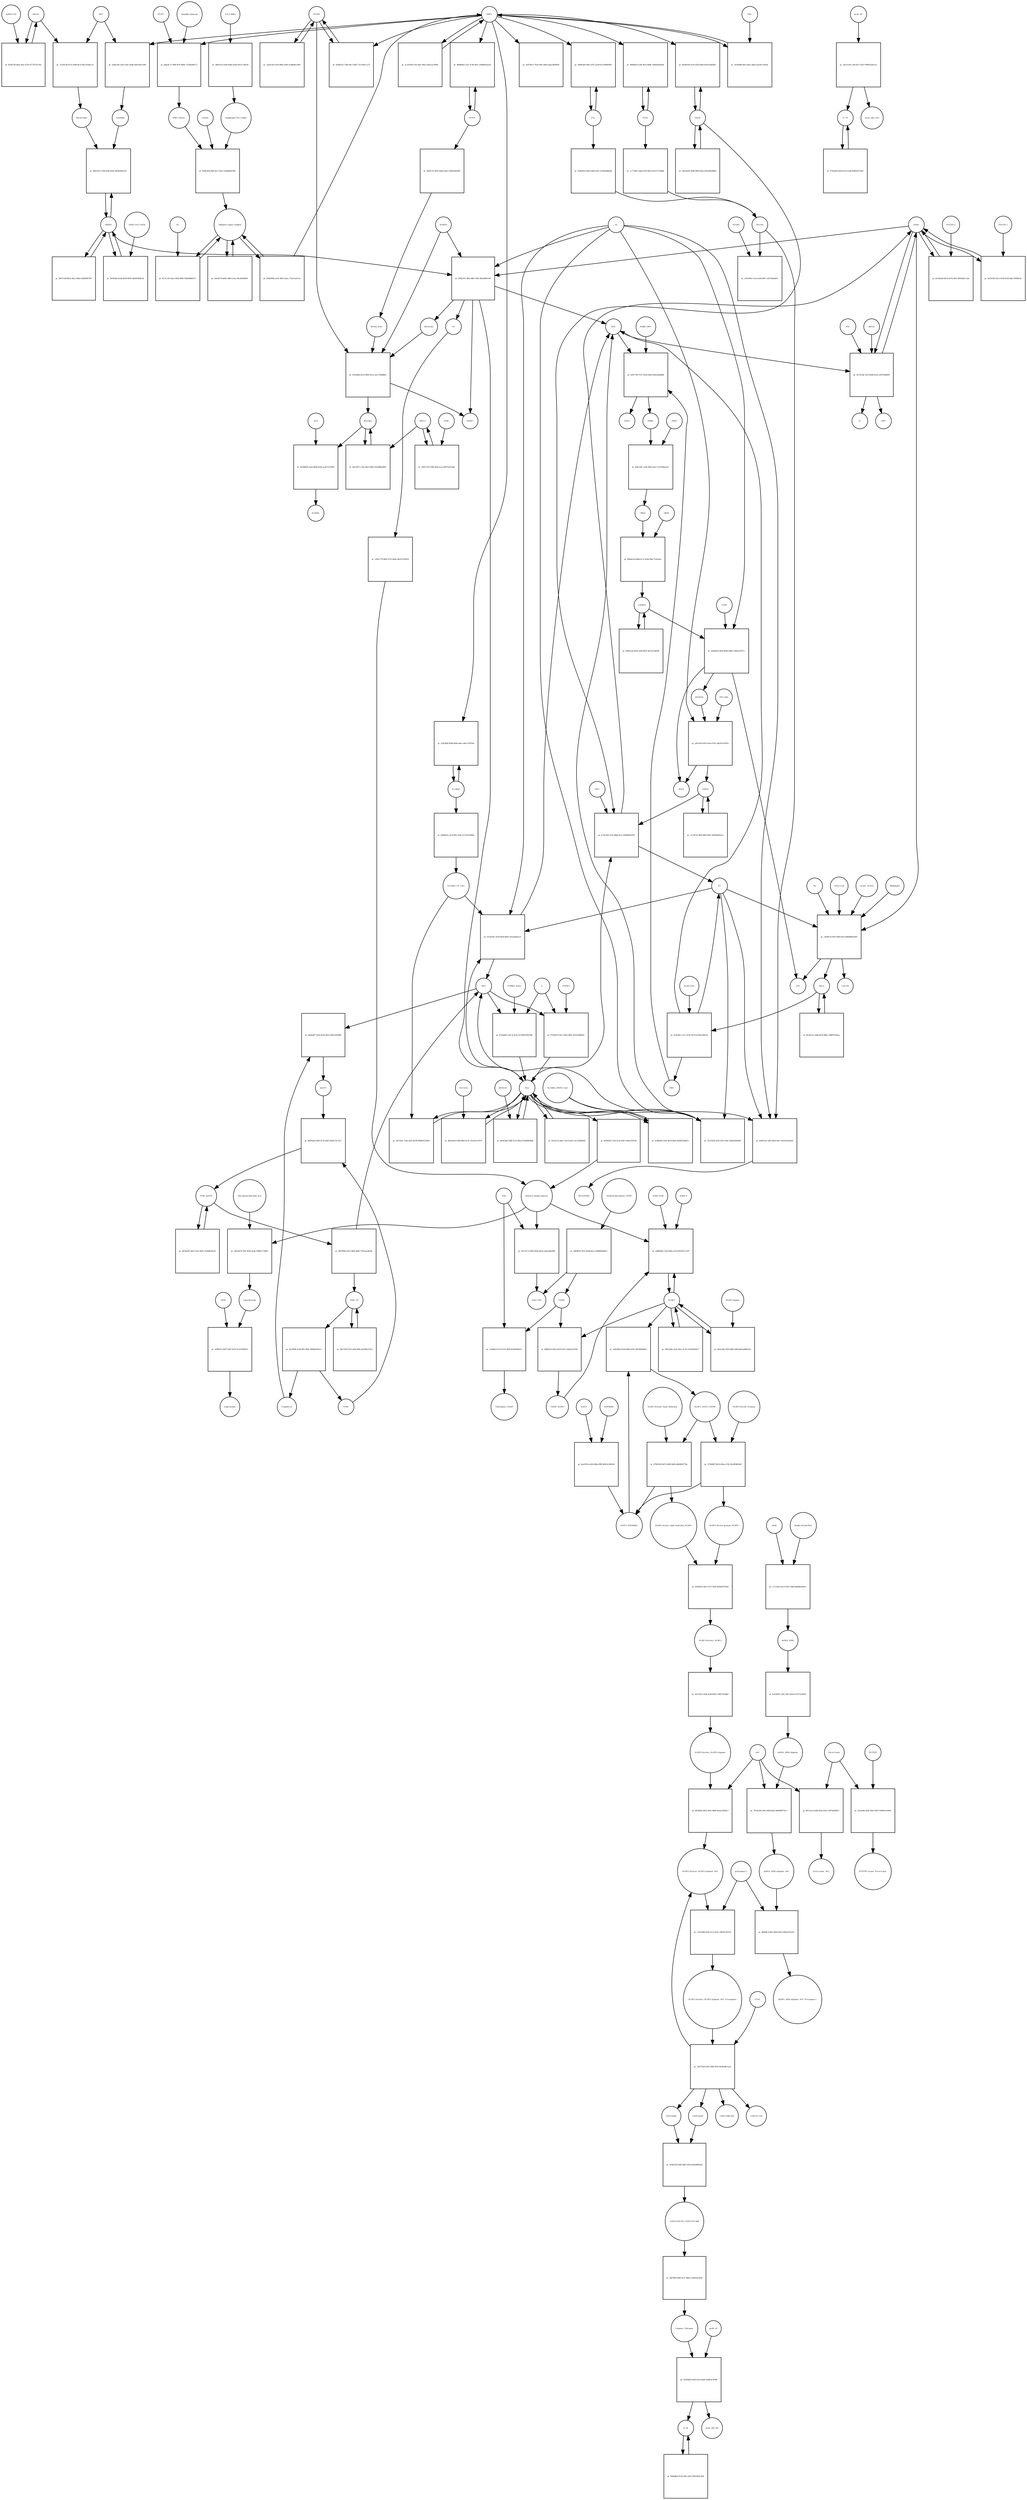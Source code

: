 strict digraph  {
Heme [annotation="urn_miriam_obo.chebi_CHEBI%3A30413", bipartite=0, cls="simple chemical", fontsize=4, label=Heme, shape=circle];
"pr_3f0d1037-4fba-4db1-99f3-98cbb98515ff" [annotation="", bipartite=1, cls=process, fontsize=4, label="pr_3f0d1037-4fba-4db1-99f3-98cbb98515ff", shape=square];
Biliverdin [annotation="urn_miriam_obo.chebi_CHEBI%3A17033", bipartite=0, cls="simple chemical", fontsize=4, label=Biliverdin, shape=circle];
HMOX1 [annotation=urn_miriam_uniprot_P09601, bipartite=0, cls=macromolecule, fontsize=4, label=HMOX1, shape=circle];
O2 [annotation="urn_miriam_obo.chebi_CHEBI%3A15379", bipartite=0, cls="simple chemical", fontsize=4, label=O2, shape=circle];
NADPH [annotation="urn_miriam_obo.chebi_CHEBI%3A16474", bipartite=0, cls="simple chemical", fontsize=4, label=NADPH, shape=circle];
H2O [annotation="urn_miriam_obo.chebi_CHEBI%3A15377", bipartite=0, cls="simple chemical", fontsize=4, label=H2O, shape=circle];
"Fe2+" [annotation="urn_miriam_obo.chebi_CHEBI%3A29033", bipartite=0, cls="simple chemical", fontsize=4, label="Fe2+", shape=circle];
"NADP+" [annotation="urn_miriam_obo.chebi_CHEBI%3A18009", bipartite=0, cls="simple chemical", fontsize=4, label="NADP+", shape=circle];
CO [annotation="urn_miriam_obo.chebi_CHEBI%3A17245", bipartite=0, cls="simple chemical", fontsize=4, label=CO, shape=circle];
"pr_4e10ab54-6d7d-4a79-a801-8f550ab7ccde" [annotation="", bipartite=1, cls=process, fontsize=4, label="pr_4e10ab54-6d7d-4a79-a801-8f550ab7ccde", shape=square];
"FLVCR1-2" [annotation=urn_miriam_uniprot_Q9Y5Y0, bipartite=0, cls=macromolecule, fontsize=4, label="FLVCR1-2", shape=circle];
"pr_45164fa6-e014-48b9-9e14-ea5c7948d86a" [annotation="", bipartite=1, cls=process, fontsize=4, label="pr_45164fa6-e014-48b9-9e14-ea5c7948d86a", shape=square];
Bilirubin [annotation="urn_miriam_obo.chebi_CHEBI%3A16990", bipartite=0, cls="simple chemical", fontsize=4, label=Bilirubin, shape=circle];
BLVRB [annotation=urn_miriam_uniprot_P30043, bipartite=0, cls=macromolecule, fontsize=4, label=BLVRB, shape=circle];
"BLVRA_Zn2+" [annotation="urn_miriam_obo.chebi_CHEBI%3A29805|urn_miriam_uniprot_P53004", bipartite=0, cls=complex, fontsize=4, label="BLVRA_Zn2+", shape=circle];
"pr_46a7df71-c59e-4de3-9d65-63ad99bed895" [annotation="", bipartite=1, cls=process, fontsize=4, label="pr_46a7df71-c59e-4de3-9d65-63ad99bed895", shape=square];
ABCC1 [annotation=urn_miriam_uniprot_P02768, bipartite=0, cls=macromolecule, fontsize=4, label=ABCC1, shape=circle];
"pr_0e94d095-2ead-4b86-b245-acde72210983" [annotation="", bipartite=1, cls=process, fontsize=4, label="pr_0e94d095-2ead-4b86-b245-acde72210983", shape=square];
ALB [annotation=urn_miriam_uniprot_P02768, bipartite=0, cls=macromolecule, fontsize=4, label=ALB, shape=circle];
"ALB/BIL" [annotation="urn_miriam_uniprot_P02768|urn_miriam_obo.chebi_CHEBI%3A16990", bipartite=0, cls=complex, fontsize=4, label="ALB/BIL", shape=circle];
NRF2 [annotation="", bipartite=0, cls=macromolecule, fontsize=4, label=NRF2, shape=circle];
"pr_aadb136e-a5b1-41bc-9adb-3e65c8e51369" [annotation="", bipartite=1, cls=process, fontsize=4, label="pr_aadb136e-a5b1-41bc-9adb-3e65c8e51369", shape=square];
MAF [annotation=urn_miriam_uniprot_O75444, bipartite=0, cls=macromolecule, fontsize=4, label=MAF, shape=circle];
"Nrf2/Maf" [annotation="", bipartite=0, cls=complex, fontsize=4, label="Nrf2/Maf", shape=circle];
"pr_1212012b-b176-4288-bec4-0bc525d3a151" [annotation="", bipartite=1, cls=process, fontsize=4, label="pr_1212012b-b176-4288-bec4-0bc525d3a151", shape=square];
BACH1 [annotation=urn_miriam_uniprot_O14867, bipartite=0, cls=macromolecule, fontsize=4, label=BACH1, shape=circle];
"BACH1/Maf" [annotation="", bipartite=0, cls=complex, fontsize=4, label="BACH1/Maf", shape=circle];
"pr_ff5d2758-40ea-4afc-b793-6777075e734c" [annotation="", bipartite=1, cls=process, fontsize=4, label="pr_ff5d2758-40ea-4afc-b793-6777075e734c", shape=square];
"miRNA-155" [annotation=urn_miriam_ncbigene_406947, bipartite=0, cls="nucleic acid feature", fontsize=4, label="miRNA-155", shape=circle];
"pr_b6019227-c09f-443b-85dc-845b6268c567" [annotation="", bipartite=1, cls=process, fontsize=4, label="pr_b6019227-c09f-443b-85dc-845b6268c567", shape=square];
PRIN9 [annotation="urn_miriam_obo.chebi_CHEBI%3A15430", bipartite=0, cls="simple chemical", fontsize=4, label=PRIN9, shape=circle];
"pr_fc7453a6-3c45-48b8-afce-556d68425d18" [annotation="", bipartite=1, cls=process, fontsize=4, label="pr_fc7453a6-3c45-48b8-afce-556d68425d18", shape=square];
FECH [annotation=urn_miriam_uniprot_P22830, bipartite=0, cls=macromolecule, fontsize=4, label=FECH, shape=circle];
"Pb2+" [annotation="urn_miriam_obo.chebi_CHEBI%3A27889", bipartite=0, cls="simple chemical", fontsize=4, label="Pb2+", shape=circle];
"H+" [annotation="urn_miriam_obo.chebi_CHEBI%3A15378", bipartite=0, cls="simple chemical", fontsize=4, label="H+", shape=circle];
"SUCC-CoA" [annotation="urn_miriam_obo.chebi_CHEBI%3A57292", bipartite=0, cls="simple chemical", fontsize=4, label="SUCC-CoA", shape=circle];
"pr_1af98e78-563f-4856-b6c6-68bb889ed293" [annotation="", bipartite=1, cls=process, fontsize=4, label="pr_1af98e78-563f-4856-b6c6-68bb889ed293", shape=square];
dALA [annotation="urn_miriam_obo.chebi_CHEBI%3A356416", bipartite=0, cls="simple chemical", fontsize=4, label=dALA, shape=circle];
ALAS1_ALAS2 [annotation="urn_miriam_uniprot_P13196|urn_miriam_uniprot_P22557", bipartite=0, cls=complex, fontsize=4, label=ALAS1_ALAS2, shape=circle];
Panhematin [annotation="urn_miriam_obo.chebi_CHEBI%3A50385", bipartite=0, cls="simple chemical", fontsize=4, label=Panhematin, shape=circle];
Gly [annotation="urn_miriam_obo.chebi_CHEBI%3A57305", bipartite=0, cls="simple chemical", fontsize=4, label=Gly, shape=circle];
"CoA-SH" [annotation="urn_miriam_obo.chebi_CHEBI%3A15346", bipartite=0, cls="simple chemical", fontsize=4, label="CoA-SH", shape=circle];
CO2 [annotation="urn_miriam_obo.chebi_CHEBI%3A16526", bipartite=0, cls="simple chemical", fontsize=4, label=CO2, shape=circle];
"pr_4baa4c7c-5f96-4f7b-bb0b-737d9ad4fa73" [annotation="", bipartite=1, cls=process, fontsize=4, label="pr_4baa4c7c-5f96-4f7b-bb0b-737d9ad4fa73", shape=square];
KEAP1 [annotation=urn_miriam_uniprot_Q14145, bipartite=0, cls=macromolecule, fontsize=4, label=KEAP1, shape=circle];
NRF2_KEAP1 [annotation="urn_miriam_uniprot_Q14145|urn_miriam_uniprot_Q16236", bipartite=0, cls=complex, fontsize=4, label=NRF2_KEAP1, shape=circle];
"Dimethly fumarate" [annotation="urn_miriam_obo.chebi_CHEBI%3A76004", bipartite=0, cls="simple chemical", fontsize=4, label="Dimethly fumarate", shape=circle];
"Ubiquitin Ligase Complex" [annotation="urn_miriam_uniprot_Q14145|urn_miriam_uniprot_Q15843|urn_miriam_uniprot_Q13618|urn_miriam_uniprot_P62877|urn_miriam_uniprot_Q16236|urn_miriam_uniprot_P0CG48|urn_miriam_pubmed_19940261|urn_miriam_interpro_IPR000608", bipartite=0, cls=complex, fontsize=4, label="Ubiquitin Ligase Complex", shape=circle];
"pr_42eb0770-b69e-4864-aeea-59ca683dfb01" [annotation="", bipartite=1, cls=process, fontsize=4, label="pr_42eb0770-b69e-4864-aeea-59ca683dfb01", shape=square];
"pr_0c4a38c1-5ca7-47d1-9e7d-6c04a2a90c9a" [annotation="", bipartite=1, cls=process, fontsize=4, label="pr_0c4a38c1-5ca7-47d1-9e7d-6c04a2a90c9a", shape=square];
PBG [annotation="urn_miriam_obo.chebi_CHEBI%3A58126", bipartite=0, cls="simple chemical", fontsize=4, label=PBG, shape=circle];
"ALAD_Zn2+" [annotation="urn_miriam_uniprot_P13716|urn_miriam_obo.chebi_CHEBI%3A29105", bipartite=0, cls=complex, fontsize=4, label="ALAD_Zn2+", shape=circle];
"pr_e05f7769-7e37-401b-b3b9-30d1efdedb68" [annotation="", bipartite=1, cls=process, fontsize=4, label="pr_e05f7769-7e37-401b-b3b9-30d1efdedb68", shape=square];
HMBL [annotation="urn_miriam_obo.chebi_CHEBI%3A57845", bipartite=0, cls="simple chemical", fontsize=4, label=HMBL, shape=circle];
HMBS_DIPY [annotation="urn_miriam_obo.chebi_CHEBI%3A36319|urn_miriam_uniprot_P08397", bipartite=0, cls=complex, fontsize=4, label=HMBS_DIPY, shape=circle];
"NH4+" [annotation="urn_miriam_obo.chebi_CHEBI%3A28938", bipartite=0, cls="simple chemical", fontsize=4, label="NH4+", shape=circle];
"pr_46fa126c-7a5b-4026-a4a7-c3c639dea2e1" [annotation="", bipartite=1, cls=process, fontsize=4, label="pr_46fa126c-7a5b-4026-a4a7-c3c639dea2e1", shape=square];
URO3 [annotation="urn_miriam_obo.chebi_CHEBI%3A15437", bipartite=0, cls="simple chemical", fontsize=4, label=URO3, shape=circle];
UROS [annotation=urn_miriam_uniprot_P10746, bipartite=0, cls=macromolecule, fontsize=4, label=UROS, shape=circle];
"pr_b0bdacd2-bb8d-4c7e-a920-9bec7142a5ee" [annotation="", bipartite=1, cls=process, fontsize=4, label="pr_b0bdacd2-bb8d-4c7e-a920-9bec7142a5ee", shape=square];
COPRO3 [annotation="urn_miriam_obo.chebi_CHEBI%3A15439", bipartite=0, cls="simple chemical", fontsize=4, label=COPRO3, shape=circle];
UROD [annotation=urn_miriam_uniprot_P06132, bipartite=0, cls=macromolecule, fontsize=4, label=UROD, shape=circle];
"pr_626a8a03-bf0d-4b48-a998-c50e8225971c" [annotation="", bipartite=1, cls=process, fontsize=4, label="pr_626a8a03-bf0d-4b48-a998-c50e8225971c", shape=square];
PPGEN9 [annotation="urn_miriam_obo.chebi_CHEBI%3A15435", bipartite=0, cls="simple chemical", fontsize=4, label=PPGEN9, shape=circle];
CPOX [annotation=urn_miriam_uniprot_P36551, bipartite=0, cls=macromolecule, fontsize=4, label=CPOX, shape=circle];
H2O2 [annotation="urn_miriam_obo.chebi_CHEBI%3A16240", bipartite=0, cls="simple chemical", fontsize=4, label=H2O2, shape=circle];
"pr_af67e614-607f-43e5-979c-a4b763c93070" [annotation="", bipartite=1, cls=process, fontsize=4, label="pr_af67e614-607f-43e5-979c-a4b763c93070", shape=square];
PPO_FAD [annotation="urn_miriam_obo.chebi_CHEBI%3A16238|urn_miriam_uniprot_P50336", bipartite=0, cls=complex, fontsize=4, label=PPO_FAD, shape=circle];
"pr_ac192594-f1d3-4da1-96a5-2f42caa78845" [annotation="", bipartite=1, cls=process, fontsize=4, label="pr_ac192594-f1d3-4da1-96a5-2f42caa78845", shape=square];
"pr_f67de1a2-1b8d-4478-9bde-149897af0aee" [annotation="", bipartite=1, cls="uncertain process", fontsize=4, label="pr_f67de1a2-1b8d-4478-9bde-149897af0aee", shape=square];
"pr_b0492cbe-b43a-4af6-86d1-daf7a3cdd038" [annotation="", bipartite=1, cls="uncertain process", fontsize=4, label="pr_b0492cbe-b43a-4af6-86d1-daf7a3cdd038", shape=square];
"pr_11c5672e-8f0f-4800-b94c-6d293bb43ec3" [annotation="", bipartite=1, cls="uncertain process", fontsize=4, label="pr_11c5672e-8f0f-4800-b94c-6d293bb43ec3", shape=square];
"Poly-unsaturated fatty acid" [annotation="urn_miriam_obo.chebi_CHEBI%3A26208", bipartite=0, cls="simple chemical", fontsize=4, label="Poly-unsaturated fatty acid", shape=circle];
"pr_e85e467d-7f6e-4020-9a3b-70dd47c7b894" [annotation="", bipartite=1, cls=process, fontsize=4, label="pr_e85e467d-7f6e-4020-9a3b-70dd47c7b894", shape=square];
"Lipid Peroxide" [annotation="urn_miriam_obo.chebi_CHEBI%3A61051", bipartite=0, cls="simple chemical", fontsize=4, label="Lipid Peroxide", shape=circle];
"Reactive Oxygen Species" [annotation="urn_miriam_obo.chebi_CHEBI%3A26523", bipartite=0, cls="simple chemical", fontsize=4, label="Reactive Oxygen Species", shape=circle];
"pr_fa8875c8-1d63-4b3d-96a7-963105cdeb2d" [annotation="", bipartite=1, cls=process, fontsize=4, label="pr_fa8875c8-1d63-4b3d-96a7-963105cdeb2d", shape=square];
"Fe(3+)O(OH)" [annotation="urn_miriam_obo.chebi_CHEBI%3A78619", bipartite=0, cls="simple chemical", fontsize=4, label="Fe(3+)O(OH)", shape=circle];
Ferritin [annotation=urn_miriam_uniprot_P02794, bipartite=0, cls=complex, fontsize=4, label=Ferritin, shape=circle];
"pr_1fb73ed1-738e-4a02-8528-9084b01250d5" [annotation="", bipartite=1, cls=process, fontsize=4, label="pr_1fb73ed1-738e-4a02-8528-9084b01250d5", shape=square];
"SLC40A1_CP_Cu2+" [annotation="urn_miriam_uniprot_P00450|urn_miriam_uniprot_Q9NP59|urn_miriam_obo.chebi_CHEBI%3A29036", bipartite=0, cls=complex, fontsize=4, label="SLC40A1_CP_Cu2+", shape=circle];
"pr_43cd259c-3d78-4b3b-b829-1faaaadb2ac9" [annotation="", bipartite=1, cls=process, fontsize=4, label="pr_43cd259c-3d78-4b3b-b829-1faaaadb2ac9", shape=square];
"Fe3+" [annotation="urn_miriam_obo.chebi_CHEBI%3A29034", bipartite=0, cls="simple chemical", fontsize=4, label="Fe3+", shape=circle];
SLC40A1 [annotation=urn_miriam_ncbigene_30061, bipartite=0, cls="nucleic acid feature", fontsize=4, label=SLC40A1, shape=circle];
"pr_318e280f-0998-4d5b-ad8c-ad6113397feb" [annotation="", bipartite=1, cls=process, fontsize=4, label="pr_318e280f-0998-4d5b-ad8c-ad6113397feb", shape=square];
FTH1 [annotation=urn_miriam_ncbigene_2495, bipartite=0, cls="nucleic acid feature", fontsize=4, label=FTH1, shape=circle];
"pr_9608fa93-e1b6-4815-8ddb-7a882d20ae8d" [annotation="", bipartite=1, cls=process, fontsize=4, label="pr_9608fa93-e1b6-4815-8ddb-7a882d20ae8d", shape=square];
FTL [annotation=urn_miriam_ncbigene_2512, bipartite=0, cls="nucleic acid feature", fontsize=4, label=FTL, shape=circle];
"pr_38b4e4d5-99a2-47b7-aa59-6c53380d5981" [annotation="", bipartite=1, cls=process, fontsize=4, label="pr_38b4e4d5-99a2-47b7-aa59-6c53380d5981", shape=square];
"pr_cc773b87-a4ba-4538-9d35-8ca317750d6d" [annotation="", bipartite=1, cls=process, fontsize=4, label="pr_cc773b87-a4ba-4538-9d35-8ca317750d6d", shape=square];
"pr_034a9614-e683-4db4-ad51-5e285eb6ba66" [annotation="", bipartite=1, cls=process, fontsize=4, label="pr_034a9614-e683-4db4-ad51-5e285eb6ba66", shape=square];
"pr_bb3d4104-a5c6-4f20-bab6-d29cea0d58b3" [annotation="", bipartite=1, cls=process, fontsize=4, label="pr_bb3d4104-a5c6-4f20-bab6-d29cea0d58b3", shape=square];
"pr_26bceb28-308d-4985-bae6-a054500d4b6b" [annotation="", bipartite=1, cls=process, fontsize=4, label="pr_26bceb28-308d-4985-bae6-a054500d4b6b", shape=square];
"pr_5bf271d4-983a-46a1-b6bd-ed3d0fdf79b7" [annotation="", bipartite=1, cls=process, fontsize=4, label="pr_5bf271d4-983a-46a1-b6bd-ed3d0fdf79b7", shape=square];
BLVRA [annotation=urn_miriam_ncbigene_644, bipartite=0, cls="nucleic acid feature", fontsize=4, label=BLVRA, shape=circle];
"pr_9b68b062-2141-474b-9651-25b4b492a545" [annotation="", bipartite=1, cls=process, fontsize=4, label="pr_9b68b062-2141-474b-9651-25b4b492a545", shape=square];
"pr_d24b6323-75b9-48c7-bb07-73c19d5cce75" [annotation="", bipartite=1, cls=process, fontsize=4, label="pr_d24b6323-75b9-48c7-bb07-73c19d5cce75", shape=square];
"pr_32e4c5d2-3f1b-48ba-9209-3cdddd4c5498" [annotation="", bipartite=1, cls=process, fontsize=4, label="pr_32e4c5d2-3f1b-48ba-9209-3cdddd4c5498", shape=square];
"pr_dfbd7c45-4f50-4e66-a4e0-c398a30d5095" [annotation="", bipartite=1, cls=process, fontsize=4, label="pr_dfbd7c45-4f50-4e66-a4e0-c398a30d5095", shape=square];
"pr_64d9de2a-c9c9-4ff1-9cba-e21c95339dde" [annotation="", bipartite=1, cls=process, fontsize=4, label="pr_64d9de2a-c9c9-4ff1-9cba-e21c95339dde", shape=square];
"pr_a7823065-57aa-4cbd-90f7-ca6570beb601" [annotation="", bipartite=1, cls=process, fontsize=4, label="pr_a7823065-57aa-4cbd-90f7-ca6570beb601", shape=square];
NCOA4 [annotation=urn_miriam_uniprot_Q13772, bipartite=0, cls=macromolecule, fontsize=4, label=NCOA4, shape=circle];
"pr_8725d281-f3ef-4c3f-bc19-595607b4158d" [annotation="", bipartite=1, cls=process, fontsize=4, label="pr_8725d281-f3ef-4c3f-bc19-595607b4158d", shape=square];
CYBRD1_Heme [annotation="urn_miriam_uniprot_Q53TN4|urn_miriam_obo.chebi_CHEBI%3A30413", bipartite=0, cls=complex, fontsize=4, label=CYBRD1_Heme, shape=circle];
"e-" [annotation="urn_miriam_obo.chebi_CHEBI%3A10545", bipartite=0, cls="simple chemical", fontsize=4, label="e-", shape=circle];
"pr_db261de9-6389-4863-bc91-5523e3c347c6" [annotation="", bipartite=1, cls=process, fontsize=4, label="pr_db261de9-6389-4863-bc91-5523e3c347c6", shape=square];
SLC11A2 [annotation=urn_miriam_uniprot_P49281, bipartite=0, cls=macromolecule, fontsize=4, label=SLC11A2, shape=circle];
"pr_2269031c-f697-4387-9e70-9c1b703fb013" [annotation="", bipartite=1, cls=process, fontsize=4, label="pr_2269031c-f697-4387-9e70-9c1b703fb013", shape=square];
"Lipid alcohol" [annotation="urn_miriam_obo.chebi_CHEBI%3A24026", bipartite=0, cls="simple chemical", fontsize=4, label="Lipid alcohol", shape=circle];
GPX4 [annotation=urn_miriam_uniprot_P36969, bipartite=0, cls=macromolecule, fontsize=4, label=GPX4, shape=circle];
"pr_0ef5a0be-8cdd-4830-8929-a8a9d18d4c3b" [annotation="", bipartite=1, cls=process, fontsize=4, label="pr_0ef5a0be-8cdd-4830-8929-a8a9d18d4c3b", shape=square];
"SARS-CoV-2 Orf3a" [annotation="urn_miriam_uniprot_P0DTC3|urn_miriam_taxonomy_2697049", bipartite=0, cls=macromolecule, fontsize=4, label="SARS-CoV-2 Orf3a", shape=circle];
"pr_0f568305-c392-4c2a-bf5f-1b3fec059530" [annotation="", bipartite=1, cls=process, fontsize=4, label="pr_0f568305-c392-4c2a-bf5f-1b3fec059530", shape=square];
"pr_c8921734-2286-4428-aca3-d4f72e47a0af" [annotation="", bipartite=1, cls=process, fontsize=4, label="pr_c8921734-2286-4428-aca3-d4f72e47a0af", shape=square];
Orf9c [annotation=urn_miriam_taxonomy_2697049, bipartite=0, cls=macromolecule, fontsize=4, label=Orf9c, shape=circle];
CUL3_RBX1 [annotation="urn_miriam_uniprot_Q13618|urn_miriam_uniprot_P62877", bipartite=0, cls=complex, fontsize=4, label=CUL3_RBX1, shape=circle];
"pr_34bc9ce3-fa64-4eb8-a03b-e9e1a73bf35f" [annotation="", bipartite=1, cls=process, fontsize=4, label="pr_34bc9ce3-fa64-4eb8-a03b-e9e1a73bf35f", shape=square];
"Neddylated CUL3_RBX1" [annotation="urn_miriam_uniprot_Q15843|urn_miriam_uniprot_Q13618|urn_miriam_uniprot_P62877", bipartite=0, cls=complex, fontsize=4, label="Neddylated CUL3_RBX1", shape=circle];
"pr_d19749c3-7b3a-4491-885a-ebae3df483f6" [annotation="", bipartite=1, cls=process, fontsize=4, label="pr_d19749c3-7b3a-4491-885a-ebae3df483f6", shape=square];
"pr_f899c9e8-f4d9-4a11-89c1-e4a6bb007d6c" [annotation="", bipartite=1, cls=process, fontsize=4, label="pr_f899c9e8-f4d9-4a11-89c1-e4a6bb007d6c", shape=square];
CAND1 [annotation=urn_miriam_uniprot_Q86VP6, bipartite=0, cls=macromolecule, fontsize=4, label=CAND1, shape=circle];
E2 [annotation=urn_miriam_interpro_IPR000608, bipartite=0, cls=macromolecule, fontsize=4, label=E2, shape=circle];
"pr_0c21c191-8aa3-49e9-9f0b-558e486b0317" [annotation="", bipartite=1, cls=process, fontsize=4, label="pr_0c21c191-8aa3-49e9-9f0b-558e486b0317", shape=square];
"pr_3ee0af88-82e5-46a1-abd3-aea50c518e9a" [annotation="", bipartite=1, cls=process, fontsize=4, label="pr_3ee0af88-82e5-46a1-abd3-aea50c518e9a", shape=square];
PKC [annotation="urn_miriam_pubmed_12198130|urn_miriam_interpro_IPR012233", bipartite=0, cls=macromolecule, fontsize=4, label=PKC, shape=circle];
"pr_dc83cf2b-02c3-4356-9416-ddec74906a30" [annotation="", bipartite=1, cls=process, fontsize=4, label="pr_dc83cf2b-02c3-4356-9416-ddec74906a30", shape=square];
"FLVCR1-1" [annotation=urn_miriam_uniprot_Q9Y5Y0, bipartite=0, cls=macromolecule, fontsize=4, label="FLVCR1-1", shape=circle];
"pr_5e7f5cb8-7e63-4d08-b1e6-c8f7f506bb99" [annotation="", bipartite=1, cls=process, fontsize=4, label="pr_5e7f5cb8-7e63-4d08-b1e6-c8f7f506bb99", shape=square];
ABCG2 [annotation=urn_miriam_uniprot_Q9UNQ0, bipartite=0, cls="macromolecule multimer", fontsize=4, label=ABCG2, shape=circle];
ATP [annotation="urn_miriam_obo.chebi_CHEBI%3A30616", bipartite=0, cls="simple chemical", fontsize=4, label=ATP, shape=circle];
Pi [annotation="urn_miriam_obo.chebi_CHEBI%3A18367", bipartite=0, cls="simple chemical", fontsize=4, label=Pi, shape=circle];
ADP [annotation="urn_miriam_obo.chebi_CHEBI%3A456216", bipartite=0, cls="simple chemical", fontsize=4, label=ADP, shape=circle];
"pr_5cd893f9-2ed5-4874-98e4-b18897ebbd7e" [annotation="", bipartite=1, cls=process, fontsize=4, label="pr_5cd893f9-2ed5-4874-98e4-b18897ebbd7e", shape=square];
"SLC40A1_HEPH_Cu2+" [annotation="urn_miriam_uniprot_Q9BQS7|urn_miriam_uniprot_Q9NP59|urn_miriam_obo.chebi_CHEBI%3A28694", bipartite=0, cls=complex, fontsize=4, label="SLC40A1_HEPH_Cu2+", shape=circle];
"pr_72e15629-d10f-4761-924c-058ba39b949f" [annotation="", bipartite=1, cls=process, fontsize=4, label="pr_72e15629-d10f-4761-924c-058ba39b949f", shape=square];
"pr_96dea9f7-03cb-4cb3-9652-e4fecefe9680" [annotation="", bipartite=1, cls=process, fontsize=4, label="pr_96dea9f7-03cb-4cb3-9652-e4fecefe9680", shape=square];
Transferrin [annotation=urn_miriam_uniprot_P02787, bipartite=0, cls=macromolecule, fontsize=4, label=Transferrin, shape=circle];
holoTF [annotation="urn_miriam_uniprot_P02787|urn_miriam_obo.chebi_CHEBI%3A29034", bipartite=0, cls=complex, fontsize=4, label=holoTF, shape=circle];
TFRC [annotation=urn_miriam_uniprot_P02786, bipartite=0, cls="macromolecule multimer", fontsize=4, label=TFRC, shape=circle];
"pr_b4d5fab9-b385-4c32-b065-5064c14c7b17" [annotation="", bipartite=1, cls=process, fontsize=4, label="pr_b4d5fab9-b385-4c32-b065-5064c14c7b17", shape=square];
TFRC_holoTF [annotation="urn_miriam_uniprot_P02787|urn_miriam_obo.chebi_CHEBI%3A29034|urn_miriam_uniprot_P02786", bipartite=0, cls=complex, fontsize=4, label=TFRC_holoTF, shape=circle];
"pr_0b7dad55-d8c3-4cfa-9e85-1418ddc6fe2d" [annotation="", bipartite=1, cls=process, fontsize=4, label="pr_0b7dad55-d8c3-4cfa-9e85-1418ddc6fe2d", shape=square];
"pr_6607f840-a451-4d6a-8683-767aeae3be06" [annotation="", bipartite=1, cls=process, fontsize=4, label="pr_6607f840-a451-4d6a-8683-767aeae3be06", shape=square];
TFRC_TF [annotation="urn_miriam_uniprot_P02787|urn_miriam_uniprot_P02786", bipartite=0, cls=complex, fontsize=4, label=TFRC_TF, shape=circle];
"pr_970d3474-0417-48ea-8d97-dc62c4f8095a" [annotation="", bipartite=1, cls=process, fontsize=4, label="pr_970d3474-0417-48ea-8d97-dc62c4f8095a", shape=square];
STEAP3 [annotation=urn_miriam_uniprot_Q658P3, bipartite=0, cls=macromolecule, fontsize=4, label=STEAP3, shape=circle];
"pr_d90e7bd3-589f-41c9-9d2e-f5349d0f3bb8" [annotation="", bipartite=1, cls=process, fontsize=4, label="pr_d90e7bd3-589f-41c9-9d2e-f5349d0f3bb8", shape=square];
MCOLN1 [annotation=urn_miriam_uniprot_Q9GZU1, bipartite=0, cls=macromolecule, fontsize=4, label=MCOLN1, shape=circle];
"pr_9522a7a2-b8e7-45c9-b201-52c192d83b92" [annotation="", bipartite=1, cls=process, fontsize=4, label="pr_9522a7a2-b8e7-45c9-b201-52c192d83b92", shape=square];
"pr_38fc55e0-f793-4ebf-bf84-ab1069a374c5" [annotation="", bipartite=1, cls=process, fontsize=4, label="pr_38fc55e0-f793-4ebf-bf84-ab1069a374c5", shape=square];
"pr_afe3f9d9-5c84-4ff1-883a-580bb4ef92c5" [annotation="", bipartite=1, cls=process, fontsize=4, label="pr_afe3f9d9-5c84-4ff1-883a-580bb4ef92c5", shape=square];
"pr_d5db594b-2a2e-4825-9aaa-c72ac5e2211a" [annotation="", bipartite=1, cls=process, fontsize=4, label="pr_d5db594b-2a2e-4825-9aaa-c72ac5e2211a", shape=square];
"Oxidized thioredoxin_TXNIP" [annotation="urn_miriam_uniprot_P10599|urn_miriam_uniprot_Q9H3M7", bipartite=0, cls=complex, fontsize=4, label="Oxidized thioredoxin_TXNIP", shape=circle];
"pr_edf99835-4675-4b3b-bac2-e84860680d14" [annotation="", bipartite=1, cls=process, fontsize=4, label="pr_edf99835-4675-4b3b-bac2-e84860680d14", shape=square];
TXNIP [annotation=urn_miriam_uniprot_Q9H3M7, bipartite=0, cls=macromolecule, fontsize=4, label=TXNIP, shape=circle];
"2xHC-TXN" [annotation=urn_miriam_uniprot_P10599, bipartite=0, cls=macromolecule, fontsize=4, label="2xHC-TXN", shape=circle];
NLRP3 [annotation=urn_miriam_uniprot_Q96P20, bipartite=0, cls=macromolecule, fontsize=4, label=NLRP3, shape=circle];
"pr_405ee48c-ff49-4db5-ab9d-bbe5a86bb1b3" [annotation="", bipartite=1, cls=process, fontsize=4, label="pr_405ee48c-ff49-4db5-ab9d-bbe5a86bb1b3", shape=square];
"Nf-KB Complex" [annotation="urn_miriam_uniprot_P19838|urn_miriam_uniprot_Q04206|urn_miriam_uniprot_Q00653", bipartite=0, cls=complex, fontsize=4, label="Nf-KB Complex", shape=circle];
"pr_5841d54a-29c6-40ac-8c70-e1921895d477" [annotation="", bipartite=1, cls=process, fontsize=4, label="pr_5841d54a-29c6-40ac-8c70-e1921895d477", shape=square];
TXN [annotation=urn_miriam_uniprot_P10599, bipartite=0, cls=macromolecule, fontsize=4, label=TXN, shape=circle];
"pr_01a74175-6500-40a8-9dcd-ca8acd6ab6fb" [annotation="", bipartite=1, cls=process, fontsize=4, label="pr_01a74175-6500-40a8-9dcd-ca8acd6ab6fb", shape=square];
"pr_1cf4db1d-52c4-4c42-80ff-b619f446fa31" [annotation="", bipartite=1, cls=process, fontsize=4, label="pr_1cf4db1d-52c4-4c42-80ff-b619f446fa31", shape=square];
Thioredoxin_TXNIP [annotation="urn_miriam_uniprot_P10599|urn_miriam_uniprot_Q9H3M7", bipartite=0, cls=complex, fontsize=4, label=Thioredoxin_TXNIP, shape=circle];
HSP90AB1 [annotation=urn_miriam_uniprot_P08238, bipartite=0, cls=macromolecule, fontsize=4, label=HSP90AB1, shape=circle];
"pr_bae5025e-bd18-4bbe-89ff-b09c41296200" [annotation="", bipartite=1, cls=process, fontsize=4, label="pr_bae5025e-bd18-4bbe-89ff-b09c41296200", shape=square];
SUGT1 [annotation=urn_miriam_uniprot_Q9Y2Z0, bipartite=0, cls=macromolecule, fontsize=4, label=SUGT1, shape=circle];
SUGT1_HSP90AB1 [annotation="urn_miriam_uniprot_P08238|urn_miriam_uniprot_Q9Y2Z0", bipartite=0, cls=complex, fontsize=4, label=SUGT1_HSP90AB1, shape=circle];
"pr_cb6a65ba-d19d-4b40-b356-3d15660d8e6c" [annotation="", bipartite=1, cls=process, fontsize=4, label="pr_cb6a65ba-d19d-4b40-b356-3d15660d8e6c", shape=square];
NLRP3_SUGT1_HSP90 [annotation="urn_miriam_uniprot_P08238|urn_miriam_uniprot_Q96P20|urn_miriam_uniprot_Q9Y2Z0", bipartite=0, cls=complex, fontsize=4, label=NLRP3_SUGT1_HSP90, shape=circle];
"pr_9dfbfdc0-936a-4618-b1d7-cd6e653ef394" [annotation="", bipartite=1, cls=process, fontsize=4, label="pr_9dfbfdc0-936a-4618-b1d7-cd6e653ef394", shape=square];
TXNIP_NLRP3 [annotation="urn_miriam_uniprot_Q9H3M7|urn_miriam_uniprot_Q96P20", bipartite=0, cls=complex, fontsize=4, label=TXNIP_NLRP3, shape=circle];
"NLRP3 Elicitor Proteins" [annotation="urn_miriam_uniprot_P05067|urn_miriam_uniprot_P09616", bipartite=0, cls=macromolecule, fontsize=4, label="NLRP3 Elicitor Proteins", shape=circle];
"pr_27284897-9b25-494a-a726-25a383482040" [annotation="", bipartite=1, cls=process, fontsize=4, label="pr_27284897-9b25-494a-a726-25a383482040", shape=square];
"NLRP3 elicitor proteins_NLRP3" [annotation="urn_miriam_uniprot_P09616|urn_miriam_uniprot_P05067|urn_miriam_uniprot_Q96P20", bipartite=0, cls=complex, fontsize=4, label="NLRP3 elicitor proteins_NLRP3", shape=circle];
"NLRP3 Elicitor Small Molecules" [annotation="urn_miriam_obo.chebi_CHEBI%3A46661|urn_miriam_obo.chebi_CHEBI%3A16336|urn_miriam_obo.chebi_CHEBI%3A30563", bipartite=0, cls="simple chemical", fontsize=4, label="NLRP3 Elicitor Small Molecules", shape=circle];
"pr_87085563-0d37-440b-9bd0-e0b00b2f77ba" [annotation="", bipartite=1, cls=process, fontsize=4, label="pr_87085563-0d37-440b-9bd0-e0b00b2f77ba", shape=square];
"NLRP3 elicitor small molecules_NLRP3" [annotation="urn_miriam_obo.chebi_CHEBI%3A46661|urn_miriam_obo.chebi_CHEBI%3A16336|urn_miriam_obo.chebi_CHEBI%3A30563|urn_miriam_uniprot_Q96P20", bipartite=0, cls=complex, fontsize=4, label="NLRP3 elicitor small molecules_NLRP3", shape=circle];
"pr_94383835-49c1-437c-b5f6-d056f627b564" [annotation="", bipartite=1, cls=process, fontsize=4, label="pr_94383835-49c1-437c-b5f6-d056f627b564", shape=square];
"NLRP3 elicitors_NLRP3" [annotation="urn_miriam_uniprot_P05067|urn_miriam_uniprot_P09616|urn_miriam_uniprot_P08238|urn_miriam_uniprot_Q96P20|urn_miriam_uniprot_Q9Y2Z0|urn_miriam_obo.chebi_CHEBI%3A46661|urn_miriam_obo.chebi_CHEBI%3A16336|urn_miriam_obo.chebi_CHEBI%3A30563", bipartite=0, cls=complex, fontsize=4, label="NLRP3 elicitors_NLRP3", shape=circle];
"pr_45c479ce-b2df-4c46-8059-15b67761df64" [annotation="", bipartite=1, cls=process, fontsize=4, label="pr_45c479ce-b2df-4c46-8059-15b67761df64", shape=square];
"NLRP3 elicitors_NLRP3 oligomer" [annotation="urn_miriam_obo.chebi_CHEBI%3A36080", bipartite=0, cls="complex multimer", fontsize=4, label="NLRP3 elicitors_NLRP3 oligomer", shape=circle];
"pr_8f194f2d-4d55-40ee-8606-0de2a14b3fc3" [annotation="", bipartite=1, cls=process, fontsize=4, label="pr_8f194f2d-4d55-40ee-8606-0de2a14b3fc3", shape=square];
ASC [annotation=urn_miriam_uniprot_Q9ULZ3, bipartite=0, cls=macromolecule, fontsize=4, label=ASC, shape=circle];
"NLRP3 elicitors_NLRP3 oligomer_ASC" [annotation="urn_miriam_uniprot_Q9ULZ3|urn_miriam_obo.chebi_CHEBI%3A36080", bipartite=0, cls="complex multimer", fontsize=4, label="NLRP3 elicitors_NLRP3 oligomer_ASC", shape=circle];
"pr_c71818db-8293-4cc2-b19c-1903b17b5152" [annotation="", bipartite=1, cls=process, fontsize=4, label="pr_c71818db-8293-4cc2-b19c-1903b17b5152", shape=square];
"proCaspase-1" [annotation=urn_miriam_uniprot_P29466, bipartite=0, cls=macromolecule, fontsize=4, label="proCaspase-1", shape=circle];
"NLRP3 elicitors_NLRP3 oligomer_ASC_Procaspase1" [annotation="urn_miriam_uniprot_P29466|urn_miriam_uniprot_Q9ULZ3", bipartite=0, cls="complex multimer", fontsize=4, label="NLRP3 elicitors_NLRP3 oligomer_ASC_Procaspase1", shape=circle];
"pr_d672eca2-b44b-4f22-852a-23670ed9f0c1" [annotation="", bipartite=1, cls=process, fontsize=4, label="pr_d672eca2-b44b-4f22-852a-23670ed9f0c1", shape=square];
"Pyrin trimer" [annotation=urn_miriam_uniprot_O15553, bipartite=0, cls=complex, fontsize=4, label="Pyrin trimer", shape=circle];
"Pyrin trimer_ASC" [annotation="urn_miriam_uniprot_O15553|urn_miriam_uniprot_Q9ULZ3", bipartite=0, cls=complex, fontsize=4, label="Pyrin trimer_ASC", shape=circle];
"pr_16c0af4a-9fd1-402e-93b7-83000c914904" [annotation="", bipartite=1, cls=process, fontsize=4, label="pr_16c0af4a-9fd1-402e-93b7-83000c914904", shape=square];
PSTPIP1 [annotation=urn_miriam_uniprot_O43586, bipartite=0, cls="macromolecule multimer", fontsize=4, label=PSTPIP1, shape=circle];
"PSTPIP1 trimer_Pyrin trimer" [annotation="urn_miriam_uniprot_O15553|urn_miriam_uniprot_O43586", bipartite=0, cls=complex, fontsize=4, label="PSTPIP1 trimer_Pyrin trimer", shape=circle];
"Double Strand DNA" [annotation="urn_miriam_obo.chebi_CHEBI%3A16991", bipartite=0, cls="simple chemical", fontsize=4, label="Double Strand DNA", shape=circle];
"pr_17c124e2-dac9-430c-938d-ddd0dfe960c0" [annotation="", bipartite=1, cls=process, fontsize=4, label="pr_17c124e2-dac9-430c-938d-ddd0dfe960c0", shape=square];
dsDNA_AIM2 [annotation="urn_miriam_obo.chebi_CHEBI%3A16991|urn_miriam_uniprot_O14862", bipartite=0, cls=complex, fontsize=4, label=dsDNA_AIM2, shape=circle];
AIM2 [annotation=urn_miriam_uniprot_O14862, bipartite=0, cls=macromolecule, fontsize=4, label=AIM2, shape=circle];
"pr_bc556041-1b91-40f1-9ea0-b75573e7b633" [annotation="", bipartite=1, cls=process, fontsize=4, label="pr_bc556041-1b91-40f1-9ea0-b75573e7b633", shape=square];
"dsDNA_AIM2 oligomer" [annotation="urn_miriam_obo.chebi_CHEBI%3A36080", bipartite=0, cls=complex, fontsize=4, label="dsDNA_AIM2 oligomer", shape=circle];
"pr_79c4ec80-50e5-494f-bd52-bb9b59871dc1" [annotation="", bipartite=1, cls=process, fontsize=4, label="pr_79c4ec80-50e5-494f-bd52-bb9b59871dc1", shape=square];
"dsDNA_AIM2 oligomer_ASC" [annotation="urn_miriam_obo.chebi_CHEBI%3A36080|urn_miriam_uniprot_Q9ULZ3", bipartite=0, cls=complex, fontsize=4, label="dsDNA_AIM2 oligomer_ASC", shape=circle];
"pr_df06dfc4-fb53-4d05-b6c6-566ae61fa35c" [annotation="", bipartite=1, cls=process, fontsize=4, label="pr_df06dfc4-fb53-4d05-b6c6-566ae61fa35c", shape=square];
"dsDNA_AIM2 oligomer_ASC_Procaspase-1" [annotation="", bipartite=0, cls=complex, fontsize=4, label="dsDNA_AIM2 oligomer_ASC_Procaspase-1", shape=circle];
"pr_25d732e8-b39c-4646-9919-b438edbc1aa2" [annotation="", bipartite=1, cls=process, fontsize=4, label="pr_25d732e8-b39c-4646-9919-b438edbc1aa2", shape=square];
"CASP1(p20)" [annotation=urn_miriam_uniprot_P29466, bipartite=0, cls=macromolecule, fontsize=4, label="CASP1(p20)", shape=circle];
CTSG [annotation=urn_miriam_uniprot_P08311, bipartite=0, cls=macromolecule, fontsize=4, label=CTSG, shape=circle];
"CASP1(298-316)" [annotation=urn_miriam_uniprot_P29466, bipartite=0, cls=macromolecule, fontsize=4, label="CASP1(298-316)", shape=circle];
"CASP1(1-119)" [annotation=urn_miriam_uniprot_P29466, bipartite=0, cls=macromolecule, fontsize=4, label="CASP1(1-119)", shape=circle];
"CASP1(p10)" [annotation=urn_miriam_uniprot_P29466, bipartite=0, cls=macromolecule, fontsize=4, label="CASP1(p10)", shape=circle];
"pr_0cb92229-949f-4b8c-82b3-bf4eddff82dd" [annotation="", bipartite=1, cls=process, fontsize=4, label="pr_0cb92229-949f-4b8c-82b3-bf4eddff82dd", shape=square];
"CASP1(120-197)_CASP1(317-404)" [annotation=urn_miriam_uniprot_P29466, bipartite=0, cls=complex, fontsize=4, label="CASP1(120-197)_CASP1(317-404)", shape=circle];
"pr_abf7f8eb-9fd3-4cf7-846a-015d93ae203d" [annotation="", bipartite=1, cls=process, fontsize=4, label="pr_abf7f8eb-9fd3-4cf7-846a-015d93ae203d", shape=square];
"Caspase-1 Tetramer" [annotation=urn_miriam_uniprot_P29466, bipartite=0, cls="complex multimer", fontsize=4, label="Caspase-1 Tetramer", shape=circle];
"proIL-1B" [annotation=urn_miriam_uniprot_P01584, bipartite=0, cls=macromolecule, fontsize=4, label="proIL-1B", shape=circle];
"pr_59c51c04-c244-4e71-8337-9895cfadcc03" [annotation="", bipartite=1, cls=process, fontsize=4, label="pr_59c51c04-c244-4e71-8337-9895cfadcc03", shape=square];
"IL-1B" [annotation=urn_miriam_uniprot_P01584, bipartite=0, cls=macromolecule, fontsize=4, label="IL-1B", shape=circle];
"proIL-1B(1-116)" [annotation=urn_miriam_uniprot_P01584, bipartite=0, cls=macromolecule, fontsize=4, label="proIL-1B(1-116)", shape=circle];
"pr_0743ab39-a83d-4c3f-ac8b-6006b2375f9e" [annotation="", bipartite=1, cls="omitted process", fontsize=4, label="pr_0743ab39-a83d-4c3f-ac8b-6006b2375f9e", shape=square];
"pr_e8d80649-37ab-440a-ae70-8547de7c2187" [annotation="", bipartite=1, cls=process, fontsize=4, label="pr_e8d80649-37ab-440a-ae70-8547de7c2187", shape=square];
"SARS E" [annotation=urn_miriam_uniprot_P59637, bipartite=0, cls=macromolecule, fontsize=4, label="SARS E", shape=circle];
"SARS Orf3a" [annotation=urn_miriam_uniprot_P59632, bipartite=0, cls=macromolecule, fontsize=4, label="SARS Orf3a", shape=circle];
"proIL-18" [annotation=urn_miriam_uniprot_Q14116, bipartite=0, cls=macromolecule, fontsize=4, label="proIL-18", shape=circle];
"pr_61920d03-ba00-43c8-b2d6-f3ad63e78586" [annotation="", bipartite=1, cls=process, fontsize=4, label="pr_61920d03-ba00-43c8-b2d6-f3ad63e78586", shape=square];
"IL-18" [annotation=urn_miriam_uniprot_Q14116, bipartite=0, cls=macromolecule, fontsize=4, label="IL-18", shape=circle];
"proIL-18(1-36)" [annotation=urn_miriam_uniprot_Q14116, bipartite=0, cls=macromolecule, fontsize=4, label="proIL-18(1-36)", shape=circle];
"pr_fb9b48a8-9124-43b1-bd37-6891483e7f06" [annotation="", bipartite=1, cls="omitted process", fontsize=4, label="pr_fb9b48a8-9124-43b1-bd37-6891483e7f06", shape=square];
"pr_c693c779-04b5-4752-9b4a-9dc037a56232" [annotation="", bipartite=1, cls=process, fontsize=4, label="pr_c693c779-04b5-4752-9b4a-9dc037a56232", shape=square];
Heme -> "pr_3f0d1037-4fba-4db1-99f3-98cbb98515ff"  [annotation="", interaction_type=consumption];
Heme -> "pr_4e10ab54-6d7d-4a79-a801-8f550ab7ccde"  [annotation="", interaction_type=consumption];
Heme -> "pr_1af98e78-563f-4856-b6c6-68bb889ed293"  [annotation=urn_miriam_pubmed_25446301, interaction_type=inhibition];
Heme -> "pr_dc83cf2b-02c3-4356-9416-ddec74906a30"  [annotation="", interaction_type=consumption];
Heme -> "pr_5e7f5cb8-7e63-4d08-b1e6-c8f7f506bb99"  [annotation="", interaction_type=consumption];
"pr_3f0d1037-4fba-4db1-99f3-98cbb98515ff" -> Biliverdin  [annotation="", interaction_type=production];
"pr_3f0d1037-4fba-4db1-99f3-98cbb98515ff" -> H2O  [annotation="", interaction_type=production];
"pr_3f0d1037-4fba-4db1-99f3-98cbb98515ff" -> "Fe2+"  [annotation="", interaction_type=production];
"pr_3f0d1037-4fba-4db1-99f3-98cbb98515ff" -> "NADP+"  [annotation="", interaction_type=production];
"pr_3f0d1037-4fba-4db1-99f3-98cbb98515ff" -> CO  [annotation="", interaction_type=production];
Biliverdin -> "pr_45164fa6-e014-48b9-9e14-ea5c7948d86a"  [annotation="", interaction_type=consumption];
HMOX1 -> "pr_3f0d1037-4fba-4db1-99f3-98cbb98515ff"  [annotation="", interaction_type=catalysis];
HMOX1 -> "pr_b6019227-c09f-443b-85dc-845b6268c567"  [annotation="", interaction_type=consumption];
HMOX1 -> "pr_5bf271d4-983a-46a1-b6bd-ed3d0fdf79b7"  [annotation="", interaction_type=consumption];
HMOX1 -> "pr_0ef5a0be-8cdd-4830-8929-a8a9d18d4c3b"  [annotation="", interaction_type=consumption];
O2 -> "pr_3f0d1037-4fba-4db1-99f3-98cbb98515ff"  [annotation="", interaction_type=consumption];
O2 -> "pr_626a8a03-bf0d-4b48-a998-c50e8225971c"  [annotation="", interaction_type=consumption];
O2 -> "pr_af67e614-607f-43e5-979c-a4b763c93070"  [annotation="", interaction_type=consumption];
O2 -> "pr_fa8875c8-1d63-4b3d-96a7-963105cdeb2d"  [annotation="", interaction_type=consumption];
O2 -> "pr_43cd259c-3d78-4b3b-b829-1faaaadb2ac9"  [annotation="", interaction_type=consumption];
O2 -> "pr_72e15629-d10f-4761-924c-058ba39b949f"  [annotation="", interaction_type=consumption];
NADPH -> "pr_3f0d1037-4fba-4db1-99f3-98cbb98515ff"  [annotation="", interaction_type=consumption];
NADPH -> "pr_45164fa6-e014-48b9-9e14-ea5c7948d86a"  [annotation="", interaction_type=consumption];
H2O -> "pr_e05f7769-7e37-401b-b3b9-30d1efdedb68"  [annotation="", interaction_type=consumption];
H2O -> "pr_5e7f5cb8-7e63-4d08-b1e6-c8f7f506bb99"  [annotation="", interaction_type=consumption];
"Fe2+" -> "pr_fc7453a6-3c45-48b8-afce-556d68425d18"  [annotation="", interaction_type=consumption];
"Fe2+" -> "pr_fa8875c8-1d63-4b3d-96a7-963105cdeb2d"  [annotation="", interaction_type=consumption];
"Fe2+" -> "pr_1fb73ed1-738e-4a02-8528-9084b01250d5"  [annotation="", interaction_type=consumption];
"Fe2+" -> "pr_43cd259c-3d78-4b3b-b829-1faaaadb2ac9"  [annotation="", interaction_type=consumption];
"Fe2+" -> "pr_db261de9-6389-4863-bc91-5523e3c347c6"  [annotation="", interaction_type=consumption];
"Fe2+" -> "pr_0f568305-c392-4c2a-bf5f-1b3fec059530"  [annotation="urn_miriam_pubmed_26794443|urn_miriam_pubmed_30692038", interaction_type=catalysis];
"Fe2+" -> "pr_5cd893f9-2ed5-4874-98e4-b18897ebbd7e"  [annotation="", interaction_type=consumption];
"Fe2+" -> "pr_72e15629-d10f-4761-924c-058ba39b949f"  [annotation="", interaction_type=consumption];
"Fe2+" -> "pr_d90e7bd3-589f-41c9-9d2e-f5349d0f3bb8"  [annotation="", interaction_type=consumption];
"Fe2+" -> "pr_9522a7a2-b8e7-45c9-b201-52c192d83b92"  [annotation="", interaction_type=consumption];
CO -> "pr_c693c779-04b5-4752-9b4a-9dc037a56232"  [annotation="urn_miriam_pubmed_28356568|urn_miriam_pubmed_25770182", interaction_type=inhibition];
"pr_4e10ab54-6d7d-4a79-a801-8f550ab7ccde" -> Heme  [annotation="", interaction_type=production];
"FLVCR1-2" -> "pr_4e10ab54-6d7d-4a79-a801-8f550ab7ccde"  [annotation="", interaction_type=catalysis];
"pr_45164fa6-e014-48b9-9e14-ea5c7948d86a" -> Bilirubin  [annotation="", interaction_type=production];
"pr_45164fa6-e014-48b9-9e14-ea5c7948d86a" -> "NADP+"  [annotation="", interaction_type=production];
Bilirubin -> "pr_46a7df71-c59e-4de3-9d65-63ad99bed895"  [annotation="", interaction_type=consumption];
Bilirubin -> "pr_0e94d095-2ead-4b86-b245-acde72210983"  [annotation="", interaction_type=consumption];
BLVRB -> "pr_45164fa6-e014-48b9-9e14-ea5c7948d86a"  [annotation="", interaction_type=catalysis];
BLVRB -> "pr_d24b6323-75b9-48c7-bb07-73c19d5cce75"  [annotation="", interaction_type=consumption];
BLVRB -> "pr_32e4c5d2-3f1b-48ba-9209-3cdddd4c5498"  [annotation="", interaction_type=consumption];
"BLVRA_Zn2+" -> "pr_45164fa6-e014-48b9-9e14-ea5c7948d86a"  [annotation="", interaction_type=catalysis];
"pr_46a7df71-c59e-4de3-9d65-63ad99bed895" -> Bilirubin  [annotation="", interaction_type=production];
ABCC1 -> "pr_46a7df71-c59e-4de3-9d65-63ad99bed895"  [annotation="", interaction_type=catalysis];
ABCC1 -> "pr_c8921734-2286-4428-aca3-d4f72e47a0af"  [annotation="", interaction_type=consumption];
"pr_0e94d095-2ead-4b86-b245-acde72210983" -> "ALB/BIL"  [annotation="", interaction_type=production];
ALB -> "pr_0e94d095-2ead-4b86-b245-acde72210983"  [annotation="", interaction_type=consumption];
NRF2 -> "pr_aadb136e-a5b1-41bc-9adb-3e65c8e51369"  [annotation="", interaction_type=consumption];
NRF2 -> "pr_4baa4c7c-5f96-4f7b-bb0b-737d9ad4fa73"  [annotation="", interaction_type=consumption];
NRF2 -> "pr_ac192594-f1d3-4da1-96a5-2f42caa78845"  [annotation="", interaction_type=consumption];
NRF2 -> "pr_318e280f-0998-4d5b-ad8c-ad6113397feb"  [annotation=urn_miriam_pubmed_30692038, interaction_type=catalysis];
NRF2 -> "pr_9608fa93-e1b6-4815-8ddb-7a882d20ae8d"  [annotation=urn_miriam_pubmed_30692038, interaction_type=catalysis];
NRF2 -> "pr_38b4e4d5-99a2-47b7-aa59-6c53380d5981"  [annotation=urn_miriam_pubmed_30692038, interaction_type=catalysis];
NRF2 -> "pr_bb3d4104-a5c6-4f20-bab6-d29cea0d58b3"  [annotation="urn_miriam_pubmed_30692038|urn_miriam_pubmed_23766848", interaction_type=catalysis];
NRF2 -> "pr_9b68b062-2141-474b-9651-25b4b492a545"  [annotation=urn_miriam_pubmed_30692038, interaction_type=catalysis];
NRF2 -> "pr_d24b6323-75b9-48c7-bb07-73c19d5cce75"  [annotation=urn_miriam_pubmed_30692038, interaction_type=catalysis];
NRF2 -> "pr_d19749c3-7b3a-4491-885a-ebae3df483f6"  [annotation="", interaction_type=consumption];
NRF2 -> "pr_3ee0af88-82e5-46a1-abd3-aea50c518e9a"  [annotation="", interaction_type=consumption];
"pr_aadb136e-a5b1-41bc-9adb-3e65c8e51369" -> "Nrf2/Maf"  [annotation="", interaction_type=production];
MAF -> "pr_aadb136e-a5b1-41bc-9adb-3e65c8e51369"  [annotation="", interaction_type=consumption];
MAF -> "pr_1212012b-b176-4288-bec4-0bc525d3a151"  [annotation="", interaction_type=consumption];
"Nrf2/Maf" -> "pr_b6019227-c09f-443b-85dc-845b6268c567"  [annotation="urn_miriam_pubmed_10473555|urn_miriam_pubmed_31827672|urn_miriam_pubmed_30692038|urn_miriam_pubmed_29717933", interaction_type=catalysis];
"pr_1212012b-b176-4288-bec4-0bc525d3a151" -> "BACH1/Maf"  [annotation="", interaction_type=production];
BACH1 -> "pr_1212012b-b176-4288-bec4-0bc525d3a151"  [annotation="", interaction_type=consumption];
BACH1 -> "pr_ff5d2758-40ea-4afc-b793-6777075e734c"  [annotation="", interaction_type=consumption];
"BACH1/Maf" -> "pr_b6019227-c09f-443b-85dc-845b6268c567"  [annotation="urn_miriam_pubmed_10473555|urn_miriam_pubmed_31827672|urn_miriam_pubmed_30692038|urn_miriam_pubmed_29717933", interaction_type=inhibition];
"pr_ff5d2758-40ea-4afc-b793-6777075e734c" -> BACH1  [annotation="", interaction_type=production];
"miRNA-155" -> "pr_ff5d2758-40ea-4afc-b793-6777075e734c"  [annotation="urn_miriam_pubmed_28082120|urn_miriam_pubmed_21982894", interaction_type=inhibition];
"pr_b6019227-c09f-443b-85dc-845b6268c567" -> HMOX1  [annotation="", interaction_type=production];
PRIN9 -> "pr_fc7453a6-3c45-48b8-afce-556d68425d18"  [annotation="", interaction_type=consumption];
PRIN9 -> "pr_11c5672e-8f0f-4800-b94c-6d293bb43ec3"  [annotation="", interaction_type=consumption];
"pr_fc7453a6-3c45-48b8-afce-556d68425d18" -> Heme  [annotation="", interaction_type=production];
"pr_fc7453a6-3c45-48b8-afce-556d68425d18" -> "H+"  [annotation="", interaction_type=production];
FECH -> "pr_fc7453a6-3c45-48b8-afce-556d68425d18"  [annotation="", interaction_type=catalysis];
FECH -> "pr_bb3d4104-a5c6-4f20-bab6-d29cea0d58b3"  [annotation="", interaction_type=consumption];
FECH -> "pr_26bceb28-308d-4985-bae6-a054500d4b6b"  [annotation="", interaction_type=consumption];
"Pb2+" -> "pr_fc7453a6-3c45-48b8-afce-556d68425d18"  [annotation="", interaction_type=inhibition];
"H+" -> "pr_1af98e78-563f-4856-b6c6-68bb889ed293"  [annotation="", interaction_type=consumption];
"H+" -> "pr_fa8875c8-1d63-4b3d-96a7-963105cdeb2d"  [annotation="", interaction_type=consumption];
"H+" -> "pr_43cd259c-3d78-4b3b-b829-1faaaadb2ac9"  [annotation="", interaction_type=consumption];
"H+" -> "pr_72e15629-d10f-4761-924c-058ba39b949f"  [annotation="", interaction_type=consumption];
"SUCC-CoA" -> "pr_1af98e78-563f-4856-b6c6-68bb889ed293"  [annotation="", interaction_type=consumption];
"pr_1af98e78-563f-4856-b6c6-68bb889ed293" -> dALA  [annotation="", interaction_type=production];
"pr_1af98e78-563f-4856-b6c6-68bb889ed293" -> "CoA-SH"  [annotation="", interaction_type=production];
"pr_1af98e78-563f-4856-b6c6-68bb889ed293" -> CO2  [annotation="", interaction_type=production];
dALA -> "pr_0c4a38c1-5ca7-47d1-9e7d-6c04a2a90c9a"  [annotation="", interaction_type=consumption];
dALA -> "pr_f67de1a2-1b8d-4478-9bde-149897af0aee"  [annotation="", interaction_type=consumption];
ALAS1_ALAS2 -> "pr_1af98e78-563f-4856-b6c6-68bb889ed293"  [annotation=urn_miriam_pubmed_25446301, interaction_type=catalysis];
Panhematin -> "pr_1af98e78-563f-4856-b6c6-68bb889ed293"  [annotation=urn_miriam_pubmed_25446301, interaction_type=inhibition];
Gly -> "pr_1af98e78-563f-4856-b6c6-68bb889ed293"  [annotation="", interaction_type=consumption];
"pr_4baa4c7c-5f96-4f7b-bb0b-737d9ad4fa73" -> NRF2_KEAP1  [annotation="", interaction_type=production];
KEAP1 -> "pr_4baa4c7c-5f96-4f7b-bb0b-737d9ad4fa73"  [annotation="", interaction_type=consumption];
NRF2_KEAP1 -> "pr_f899c9e8-f4d9-4a11-89c1-e4a6bb007d6c"  [annotation="", interaction_type=consumption];
"Dimethly fumarate" -> "pr_4baa4c7c-5f96-4f7b-bb0b-737d9ad4fa73"  [annotation="urn_miriam_pubmed_15282312|urn_miriam_pubmed_20486766|urn_miriam_pubmed_31692987|urn_miriam_pubmed_15572695|urn_miriam_pubmed_32132672", interaction_type=inhibition];
"Ubiquitin Ligase Complex" -> "pr_42eb0770-b69e-4864-aeea-59ca683dfb01"  [annotation="", interaction_type=consumption];
"Ubiquitin Ligase Complex" -> "pr_0c21c191-8aa3-49e9-9f0b-558e486b0317"  [annotation="", interaction_type=consumption];
"Ubiquitin Ligase Complex" -> "pr_d5db594b-2a2e-4825-9aaa-c72ac5e2211a"  [annotation="", interaction_type=consumption];
"pr_42eb0770-b69e-4864-aeea-59ca683dfb01" -> "Ubiquitin Ligase Complex"  [annotation="", interaction_type=production];
"pr_0c4a38c1-5ca7-47d1-9e7d-6c04a2a90c9a" -> PBG  [annotation="", interaction_type=production];
"pr_0c4a38c1-5ca7-47d1-9e7d-6c04a2a90c9a" -> "H+"  [annotation="", interaction_type=production];
"pr_0c4a38c1-5ca7-47d1-9e7d-6c04a2a90c9a" -> H2O  [annotation="", interaction_type=production];
PBG -> "pr_e05f7769-7e37-401b-b3b9-30d1efdedb68"  [annotation="", interaction_type=consumption];
"ALAD_Zn2+" -> "pr_0c4a38c1-5ca7-47d1-9e7d-6c04a2a90c9a"  [annotation="", interaction_type=catalysis];
"pr_e05f7769-7e37-401b-b3b9-30d1efdedb68" -> HMBL  [annotation="", interaction_type=production];
"pr_e05f7769-7e37-401b-b3b9-30d1efdedb68" -> "NH4+"  [annotation="", interaction_type=production];
HMBL -> "pr_46fa126c-7a5b-4026-a4a7-c3c639dea2e1"  [annotation="", interaction_type=consumption];
HMBS_DIPY -> "pr_e05f7769-7e37-401b-b3b9-30d1efdedb68"  [annotation="", interaction_type=catalysis];
"pr_46fa126c-7a5b-4026-a4a7-c3c639dea2e1" -> URO3  [annotation="", interaction_type=production];
URO3 -> "pr_b0bdacd2-bb8d-4c7e-a920-9bec7142a5ee"  [annotation="", interaction_type=consumption];
UROS -> "pr_46fa126c-7a5b-4026-a4a7-c3c639dea2e1"  [annotation="", interaction_type=catalysis];
"pr_b0bdacd2-bb8d-4c7e-a920-9bec7142a5ee" -> COPRO3  [annotation="", interaction_type=production];
COPRO3 -> "pr_626a8a03-bf0d-4b48-a998-c50e8225971c"  [annotation="", interaction_type=consumption];
COPRO3 -> "pr_b0492cbe-b43a-4af6-86d1-daf7a3cdd038"  [annotation="", interaction_type=consumption];
UROD -> "pr_b0bdacd2-bb8d-4c7e-a920-9bec7142a5ee"  [annotation="", interaction_type=catalysis];
"pr_626a8a03-bf0d-4b48-a998-c50e8225971c" -> PPGEN9  [annotation="", interaction_type=production];
"pr_626a8a03-bf0d-4b48-a998-c50e8225971c" -> CO2  [annotation="", interaction_type=production];
"pr_626a8a03-bf0d-4b48-a998-c50e8225971c" -> H2O2  [annotation="", interaction_type=production];
PPGEN9 -> "pr_af67e614-607f-43e5-979c-a4b763c93070"  [annotation="", interaction_type=consumption];
CPOX -> "pr_626a8a03-bf0d-4b48-a998-c50e8225971c"  [annotation="", interaction_type=catalysis];
"pr_af67e614-607f-43e5-979c-a4b763c93070" -> PRIN9  [annotation="", interaction_type=production];
"pr_af67e614-607f-43e5-979c-a4b763c93070" -> H2O2  [annotation="", interaction_type=production];
PPO_FAD -> "pr_af67e614-607f-43e5-979c-a4b763c93070"  [annotation="", interaction_type=catalysis];
"pr_ac192594-f1d3-4da1-96a5-2f42caa78845" -> NRF2  [annotation="", interaction_type=production];
"pr_f67de1a2-1b8d-4478-9bde-149897af0aee" -> dALA  [annotation="", interaction_type=production];
"pr_b0492cbe-b43a-4af6-86d1-daf7a3cdd038" -> COPRO3  [annotation="", interaction_type=production];
"pr_11c5672e-8f0f-4800-b94c-6d293bb43ec3" -> PRIN9  [annotation="", interaction_type=production];
"Poly-unsaturated fatty acid" -> "pr_e85e467d-7f6e-4020-9a3b-70dd47c7b894"  [annotation="", interaction_type=consumption];
"pr_e85e467d-7f6e-4020-9a3b-70dd47c7b894" -> "Lipid Peroxide"  [annotation="", interaction_type=production];
"Lipid Peroxide" -> "pr_2269031c-f697-4387-9e70-9c1b703fb013"  [annotation="", interaction_type=consumption];
"Reactive Oxygen Species" -> "pr_e85e467d-7f6e-4020-9a3b-70dd47c7b894"  [annotation="urn_miriam_pubmed_26794443|urn_miriam_pubmed_30692038", interaction_type=catalysis];
"Reactive Oxygen Species" -> "pr_01a74175-6500-40a8-9dcd-ca8acd6ab6fb"  [annotation="", interaction_type="necessary stimulation"];
"Reactive Oxygen Species" -> "pr_e8d80649-37ab-440a-ae70-8547de7c2187"  [annotation="urn_miriam_pubmed_29789363|urn_miriam_pubmed_26331680", interaction_type="necessary stimulation"];
"pr_fa8875c8-1d63-4b3d-96a7-963105cdeb2d" -> "Fe(3+)O(OH)"  [annotation="", interaction_type=production];
Ferritin -> "pr_fa8875c8-1d63-4b3d-96a7-963105cdeb2d"  [annotation="", interaction_type=catalysis];
Ferritin -> "pr_a7823065-57aa-4cbd-90f7-ca6570beb601"  [annotation="", interaction_type=consumption];
"pr_1fb73ed1-738e-4a02-8528-9084b01250d5" -> "Fe2+"  [annotation="", interaction_type=production];
"SLC40A1_CP_Cu2+" -> "pr_1fb73ed1-738e-4a02-8528-9084b01250d5"  [annotation="", interaction_type=catalysis];
"SLC40A1_CP_Cu2+" -> "pr_43cd259c-3d78-4b3b-b829-1faaaadb2ac9"  [annotation="", interaction_type=catalysis];
"pr_43cd259c-3d78-4b3b-b829-1faaaadb2ac9" -> "Fe3+"  [annotation="", interaction_type=production];
"pr_43cd259c-3d78-4b3b-b829-1faaaadb2ac9" -> H2O  [annotation="", interaction_type=production];
"Fe3+" -> "pr_8725d281-f3ef-4c3f-bc19-595607b4158d"  [annotation="", interaction_type=consumption];
"Fe3+" -> "pr_96dea9f7-03cb-4cb3-9652-e4fecefe9680"  [annotation="", interaction_type=consumption];
"Fe3+" -> "pr_970d3474-0417-48ea-8d97-dc62c4f8095a"  [annotation="", interaction_type=consumption];
SLC40A1 -> "pr_318e280f-0998-4d5b-ad8c-ad6113397feb"  [annotation="", interaction_type=consumption];
SLC40A1 -> "pr_64d9de2a-c9c9-4ff1-9cba-e21c95339dde"  [annotation="", interaction_type=consumption];
"pr_318e280f-0998-4d5b-ad8c-ad6113397feb" -> SLC40A1  [annotation="", interaction_type=production];
FTH1 -> "pr_9608fa93-e1b6-4815-8ddb-7a882d20ae8d"  [annotation="", interaction_type=consumption];
FTH1 -> "pr_cc773b87-a4ba-4538-9d35-8ca317750d6d"  [annotation="", interaction_type=consumption];
"pr_9608fa93-e1b6-4815-8ddb-7a882d20ae8d" -> FTH1  [annotation="", interaction_type=production];
FTL -> "pr_38b4e4d5-99a2-47b7-aa59-6c53380d5981"  [annotation="", interaction_type=consumption];
FTL -> "pr_034a9614-e683-4db4-ad51-5e285eb6ba66"  [annotation="", interaction_type=consumption];
"pr_38b4e4d5-99a2-47b7-aa59-6c53380d5981" -> FTL  [annotation="", interaction_type=production];
"pr_cc773b87-a4ba-4538-9d35-8ca317750d6d" -> Ferritin  [annotation="", interaction_type=production];
"pr_034a9614-e683-4db4-ad51-5e285eb6ba66" -> Ferritin  [annotation="", interaction_type=production];
"pr_bb3d4104-a5c6-4f20-bab6-d29cea0d58b3" -> FECH  [annotation="", interaction_type=production];
"pr_26bceb28-308d-4985-bae6-a054500d4b6b" -> FECH  [annotation="", interaction_type=production];
"pr_5bf271d4-983a-46a1-b6bd-ed3d0fdf79b7" -> HMOX1  [annotation="", interaction_type=production];
BLVRA -> "pr_9b68b062-2141-474b-9651-25b4b492a545"  [annotation="", interaction_type=consumption];
BLVRA -> "pr_dfbd7c45-4f50-4e66-a4e0-c398a30d5095"  [annotation="", interaction_type=consumption];
"pr_9b68b062-2141-474b-9651-25b4b492a545" -> BLVRA  [annotation="", interaction_type=production];
"pr_d24b6323-75b9-48c7-bb07-73c19d5cce75" -> BLVRB  [annotation="", interaction_type=production];
"pr_32e4c5d2-3f1b-48ba-9209-3cdddd4c5498" -> BLVRB  [annotation="", interaction_type=production];
"pr_dfbd7c45-4f50-4e66-a4e0-c398a30d5095" -> "BLVRA_Zn2+"  [annotation="", interaction_type=production];
"pr_64d9de2a-c9c9-4ff1-9cba-e21c95339dde" -> "SLC40A1_CP_Cu2+"  [annotation="", interaction_type=production];
NCOA4 -> "pr_a7823065-57aa-4cbd-90f7-ca6570beb601"  [annotation=urn_miriam_pubmed_30692038, interaction_type=catalysis];
"pr_8725d281-f3ef-4c3f-bc19-595607b4158d" -> "Fe2+"  [annotation="", interaction_type=production];
CYBRD1_Heme -> "pr_8725d281-f3ef-4c3f-bc19-595607b4158d"  [annotation="", interaction_type=catalysis];
"e-" -> "pr_8725d281-f3ef-4c3f-bc19-595607b4158d"  [annotation="", interaction_type=consumption];
"e-" -> "pr_970d3474-0417-48ea-8d97-dc62c4f8095a"  [annotation="", interaction_type=consumption];
"pr_db261de9-6389-4863-bc91-5523e3c347c6" -> "Fe2+"  [annotation="", interaction_type=production];
SLC11A2 -> "pr_db261de9-6389-4863-bc91-5523e3c347c6"  [annotation="", interaction_type=catalysis];
"pr_2269031c-f697-4387-9e70-9c1b703fb013" -> "Lipid alcohol"  [annotation="", interaction_type=production];
GPX4 -> "pr_2269031c-f697-4387-9e70-9c1b703fb013"  [annotation="urn_miriam_pubmed_26794443|urn_miriam_pubmed_30692038", interaction_type=catalysis];
"pr_0ef5a0be-8cdd-4830-8929-a8a9d18d4c3b" -> HMOX1  [annotation="", interaction_type=production];
"SARS-CoV-2 Orf3a" -> "pr_0ef5a0be-8cdd-4830-8929-a8a9d18d4c3b"  [annotation="urn_miriam_doi_10.1101%2F2020.03.22.002386|urn_miriam_taxonomy_2697049", interaction_type=modulation];
"pr_0f568305-c392-4c2a-bf5f-1b3fec059530" -> "Reactive Oxygen Species"  [annotation="", interaction_type=production];
"pr_c8921734-2286-4428-aca3-d4f72e47a0af" -> ABCC1  [annotation="", interaction_type=production];
Orf9c -> "pr_c8921734-2286-4428-aca3-d4f72e47a0af"  [annotation="urn_miriam_doi_10.1101%2F2020.03.22.002386|urn_miriam_taxonomy_2697049", interaction_type=modulation];
CUL3_RBX1 -> "pr_34bc9ce3-fa64-4eb8-a03b-e9e1a73bf35f"  [annotation="", interaction_type=consumption];
"pr_34bc9ce3-fa64-4eb8-a03b-e9e1a73bf35f" -> "Neddylated CUL3_RBX1"  [annotation="", interaction_type=production];
"Neddylated CUL3_RBX1" -> "pr_f899c9e8-f4d9-4a11-89c1-e4a6bb007d6c"  [annotation="", interaction_type=consumption];
"pr_f899c9e8-f4d9-4a11-89c1-e4a6bb007d6c" -> "Ubiquitin Ligase Complex"  [annotation="", interaction_type=production];
CAND1 -> "pr_f899c9e8-f4d9-4a11-89c1-e4a6bb007d6c"  [annotation="urn_miriam_pubmed_20486766|urn_miriam_pubmed_31692987|urn_miriam_pubmed_16449638|urn_miriam_pubmed_15572695", interaction_type=inhibition];
E2 -> "pr_0c21c191-8aa3-49e9-9f0b-558e486b0317"  [annotation="", interaction_type=consumption];
"pr_0c21c191-8aa3-49e9-9f0b-558e486b0317" -> "Ubiquitin Ligase Complex"  [annotation="", interaction_type=production];
"pr_3ee0af88-82e5-46a1-abd3-aea50c518e9a" -> NRF2  [annotation="", interaction_type=production];
PKC -> "pr_3ee0af88-82e5-46a1-abd3-aea50c518e9a"  [annotation="urn_miriam_pubmed_31692987|urn_miriam_pubmed_12198130", interaction_type=catalysis];
"pr_dc83cf2b-02c3-4356-9416-ddec74906a30" -> Heme  [annotation="", interaction_type=production];
"FLVCR1-1" -> "pr_dc83cf2b-02c3-4356-9416-ddec74906a30"  [annotation="", interaction_type=catalysis];
"pr_5e7f5cb8-7e63-4d08-b1e6-c8f7f506bb99" -> Heme  [annotation="", interaction_type=production];
"pr_5e7f5cb8-7e63-4d08-b1e6-c8f7f506bb99" -> Pi  [annotation="", interaction_type=production];
"pr_5e7f5cb8-7e63-4d08-b1e6-c8f7f506bb99" -> ADP  [annotation="", interaction_type=production];
ABCG2 -> "pr_5e7f5cb8-7e63-4d08-b1e6-c8f7f506bb99"  [annotation="", interaction_type=catalysis];
ATP -> "pr_5e7f5cb8-7e63-4d08-b1e6-c8f7f506bb99"  [annotation="", interaction_type=consumption];
"pr_5cd893f9-2ed5-4874-98e4-b18897ebbd7e" -> "Fe2+"  [annotation="", interaction_type=production];
"SLC40A1_HEPH_Cu2+" -> "pr_5cd893f9-2ed5-4874-98e4-b18897ebbd7e"  [annotation="", interaction_type=catalysis];
"SLC40A1_HEPH_Cu2+" -> "pr_72e15629-d10f-4761-924c-058ba39b949f"  [annotation="", interaction_type=catalysis];
"pr_72e15629-d10f-4761-924c-058ba39b949f" -> "Fe3+"  [annotation="", interaction_type=production];
"pr_72e15629-d10f-4761-924c-058ba39b949f" -> H2O  [annotation="", interaction_type=production];
"pr_96dea9f7-03cb-4cb3-9652-e4fecefe9680" -> holoTF  [annotation="", interaction_type=production];
Transferrin -> "pr_96dea9f7-03cb-4cb3-9652-e4fecefe9680"  [annotation="", interaction_type=consumption];
holoTF -> "pr_b4d5fab9-b385-4c32-b065-5064c14c7b17"  [annotation="", interaction_type=consumption];
TFRC -> "pr_b4d5fab9-b385-4c32-b065-5064c14c7b17"  [annotation="", interaction_type=consumption];
"pr_b4d5fab9-b385-4c32-b065-5064c14c7b17" -> TFRC_holoTF  [annotation="", interaction_type=production];
TFRC_holoTF -> "pr_0b7dad55-d8c3-4cfa-9e85-1418ddc6fe2d"  [annotation="", interaction_type=consumption];
TFRC_holoTF -> "pr_6607f840-a451-4d6a-8683-767aeae3be06"  [annotation="", interaction_type=consumption];
"pr_0b7dad55-d8c3-4cfa-9e85-1418ddc6fe2d" -> TFRC_holoTF  [annotation="", interaction_type=production];
"pr_6607f840-a451-4d6a-8683-767aeae3be06" -> "Fe3+"  [annotation="", interaction_type=production];
"pr_6607f840-a451-4d6a-8683-767aeae3be06" -> TFRC_TF  [annotation="", interaction_type=production];
TFRC_TF -> "pr_38fc55e0-f793-4ebf-bf84-ab1069a374c5"  [annotation="", interaction_type=consumption];
TFRC_TF -> "pr_afe3f9d9-5c84-4ff1-883a-580bb4ef92c5"  [annotation="", interaction_type=consumption];
"pr_970d3474-0417-48ea-8d97-dc62c4f8095a" -> "Fe2+"  [annotation="", interaction_type=production];
STEAP3 -> "pr_970d3474-0417-48ea-8d97-dc62c4f8095a"  [annotation="", interaction_type=catalysis];
"pr_d90e7bd3-589f-41c9-9d2e-f5349d0f3bb8" -> "Fe2+"  [annotation="", interaction_type=production];
MCOLN1 -> "pr_d90e7bd3-589f-41c9-9d2e-f5349d0f3bb8"  [annotation="", interaction_type=catalysis];
"pr_9522a7a2-b8e7-45c9-b201-52c192d83b92" -> "Fe2+"  [annotation="", interaction_type=production];
"pr_38fc55e0-f793-4ebf-bf84-ab1069a374c5" -> TFRC_TF  [annotation="", interaction_type=production];
"pr_afe3f9d9-5c84-4ff1-883a-580bb4ef92c5" -> TFRC  [annotation="", interaction_type=production];
"pr_afe3f9d9-5c84-4ff1-883a-580bb4ef92c5" -> Transferrin  [annotation="", interaction_type=production];
"pr_d5db594b-2a2e-4825-9aaa-c72ac5e2211a" -> "Ubiquitin Ligase Complex"  [annotation="", interaction_type=production];
"pr_d5db594b-2a2e-4825-9aaa-c72ac5e2211a" -> NRF2  [annotation="", interaction_type=production];
"Oxidized thioredoxin_TXNIP" -> "pr_edf99835-4675-4b3b-bac2-e84860680d14"  [annotation="", interaction_type=consumption];
"pr_edf99835-4675-4b3b-bac2-e84860680d14" -> TXNIP  [annotation="", interaction_type=production];
"pr_edf99835-4675-4b3b-bac2-e84860680d14" -> "2xHC-TXN"  [annotation="", interaction_type=production];
TXNIP -> "pr_1cf4db1d-52c4-4c42-80ff-b619f446fa31"  [annotation="", interaction_type=consumption];
TXNIP -> "pr_9dfbfdc0-936a-4618-b1d7-cd6e653ef394"  [annotation="", interaction_type=consumption];
NLRP3 -> "pr_405ee48c-ff49-4db5-ab9d-bbe5a86bb1b3"  [annotation="", interaction_type=consumption];
NLRP3 -> "pr_5841d54a-29c6-40ac-8c70-e1921895d477"  [annotation="", interaction_type=consumption];
NLRP3 -> "pr_cb6a65ba-d19d-4b40-b356-3d15660d8e6c"  [annotation="", interaction_type=consumption];
NLRP3 -> "pr_9dfbfdc0-936a-4618-b1d7-cd6e653ef394"  [annotation="", interaction_type=consumption];
NLRP3 -> "pr_e8d80649-37ab-440a-ae70-8547de7c2187"  [annotation="", interaction_type=consumption];
"pr_405ee48c-ff49-4db5-ab9d-bbe5a86bb1b3" -> NLRP3  [annotation="", interaction_type=production];
"Nf-KB Complex" -> "pr_405ee48c-ff49-4db5-ab9d-bbe5a86bb1b3"  [annotation="", interaction_type=catalysis];
"pr_5841d54a-29c6-40ac-8c70-e1921895d477" -> NLRP3  [annotation="", interaction_type=production];
TXN -> "pr_01a74175-6500-40a8-9dcd-ca8acd6ab6fb"  [annotation="", interaction_type=consumption];
TXN -> "pr_1cf4db1d-52c4-4c42-80ff-b619f446fa31"  [annotation="", interaction_type=consumption];
"pr_01a74175-6500-40a8-9dcd-ca8acd6ab6fb" -> "2xHC-TXN"  [annotation="", interaction_type=production];
"pr_1cf4db1d-52c4-4c42-80ff-b619f446fa31" -> Thioredoxin_TXNIP  [annotation="", interaction_type=production];
HSP90AB1 -> "pr_bae5025e-bd18-4bbe-89ff-b09c41296200"  [annotation="", interaction_type=consumption];
"pr_bae5025e-bd18-4bbe-89ff-b09c41296200" -> SUGT1_HSP90AB1  [annotation="", interaction_type=production];
SUGT1 -> "pr_bae5025e-bd18-4bbe-89ff-b09c41296200"  [annotation="", interaction_type=consumption];
SUGT1_HSP90AB1 -> "pr_cb6a65ba-d19d-4b40-b356-3d15660d8e6c"  [annotation="", interaction_type=consumption];
"pr_cb6a65ba-d19d-4b40-b356-3d15660d8e6c" -> NLRP3_SUGT1_HSP90  [annotation="", interaction_type=production];
NLRP3_SUGT1_HSP90 -> "pr_27284897-9b25-494a-a726-25a383482040"  [annotation="", interaction_type=consumption];
NLRP3_SUGT1_HSP90 -> "pr_87085563-0d37-440b-9bd0-e0b00b2f77ba"  [annotation="", interaction_type=consumption];
"pr_9dfbfdc0-936a-4618-b1d7-cd6e653ef394" -> TXNIP_NLRP3  [annotation="", interaction_type=production];
TXNIP_NLRP3 -> "pr_e8d80649-37ab-440a-ae70-8547de7c2187"  [annotation="urn_miriam_pubmed_29789363|urn_miriam_pubmed_26331680", interaction_type="necessary stimulation"];
"NLRP3 Elicitor Proteins" -> "pr_27284897-9b25-494a-a726-25a383482040"  [annotation="", interaction_type=consumption];
"pr_27284897-9b25-494a-a726-25a383482040" -> "NLRP3 elicitor proteins_NLRP3"  [annotation="", interaction_type=production];
"pr_27284897-9b25-494a-a726-25a383482040" -> SUGT1_HSP90AB1  [annotation="", interaction_type=production];
"NLRP3 elicitor proteins_NLRP3" -> "pr_94383835-49c1-437c-b5f6-d056f627b564"  [annotation="", interaction_type=consumption];
"NLRP3 Elicitor Small Molecules" -> "pr_87085563-0d37-440b-9bd0-e0b00b2f77ba"  [annotation="", interaction_type=consumption];
"pr_87085563-0d37-440b-9bd0-e0b00b2f77ba" -> "NLRP3 elicitor small molecules_NLRP3"  [annotation="", interaction_type=production];
"pr_87085563-0d37-440b-9bd0-e0b00b2f77ba" -> SUGT1_HSP90AB1  [annotation="", interaction_type=production];
"NLRP3 elicitor small molecules_NLRP3" -> "pr_94383835-49c1-437c-b5f6-d056f627b564"  [annotation="", interaction_type=consumption];
"pr_94383835-49c1-437c-b5f6-d056f627b564" -> "NLRP3 elicitors_NLRP3"  [annotation="", interaction_type=production];
"NLRP3 elicitors_NLRP3" -> "pr_45c479ce-b2df-4c46-8059-15b67761df64"  [annotation="", interaction_type=consumption];
"pr_45c479ce-b2df-4c46-8059-15b67761df64" -> "NLRP3 elicitors_NLRP3 oligomer"  [annotation="", interaction_type=production];
"NLRP3 elicitors_NLRP3 oligomer" -> "pr_8f194f2d-4d55-40ee-8606-0de2a14b3fc3"  [annotation="", interaction_type=consumption];
"pr_8f194f2d-4d55-40ee-8606-0de2a14b3fc3" -> "NLRP3 elicitors_NLRP3 oligomer_ASC"  [annotation="", interaction_type=production];
ASC -> "pr_8f194f2d-4d55-40ee-8606-0de2a14b3fc3"  [annotation="", interaction_type=consumption];
ASC -> "pr_d672eca2-b44b-4f22-852a-23670ed9f0c1"  [annotation="", interaction_type=consumption];
ASC -> "pr_79c4ec80-50e5-494f-bd52-bb9b59871dc1"  [annotation="", interaction_type=consumption];
"NLRP3 elicitors_NLRP3 oligomer_ASC" -> "pr_c71818db-8293-4cc2-b19c-1903b17b5152"  [annotation="", interaction_type=consumption];
"pr_c71818db-8293-4cc2-b19c-1903b17b5152" -> "NLRP3 elicitors_NLRP3 oligomer_ASC_Procaspase1"  [annotation="", interaction_type=production];
"proCaspase-1" -> "pr_c71818db-8293-4cc2-b19c-1903b17b5152"  [annotation="", interaction_type=consumption];
"proCaspase-1" -> "pr_df06dfc4-fb53-4d05-b6c6-566ae61fa35c"  [annotation="", interaction_type=consumption];
"NLRP3 elicitors_NLRP3 oligomer_ASC_Procaspase1" -> "pr_25d732e8-b39c-4646-9919-b438edbc1aa2"  [annotation="", interaction_type=consumption];
"pr_d672eca2-b44b-4f22-852a-23670ed9f0c1" -> "Pyrin trimer_ASC"  [annotation="", interaction_type=production];
"Pyrin trimer" -> "pr_d672eca2-b44b-4f22-852a-23670ed9f0c1"  [annotation="", interaction_type=consumption];
"Pyrin trimer" -> "pr_16c0af4a-9fd1-402e-93b7-83000c914904"  [annotation="", interaction_type=consumption];
"pr_16c0af4a-9fd1-402e-93b7-83000c914904" -> "PSTPIP1 trimer_Pyrin trimer"  [annotation="", interaction_type=production];
PSTPIP1 -> "pr_16c0af4a-9fd1-402e-93b7-83000c914904"  [annotation="", interaction_type=consumption];
"Double Strand DNA" -> "pr_17c124e2-dac9-430c-938d-ddd0dfe960c0"  [annotation="", interaction_type=consumption];
"pr_17c124e2-dac9-430c-938d-ddd0dfe960c0" -> dsDNA_AIM2  [annotation="", interaction_type=production];
dsDNA_AIM2 -> "pr_bc556041-1b91-40f1-9ea0-b75573e7b633"  [annotation="", interaction_type=consumption];
AIM2 -> "pr_17c124e2-dac9-430c-938d-ddd0dfe960c0"  [annotation="", interaction_type=consumption];
"pr_bc556041-1b91-40f1-9ea0-b75573e7b633" -> "dsDNA_AIM2 oligomer"  [annotation="", interaction_type=production];
"dsDNA_AIM2 oligomer" -> "pr_79c4ec80-50e5-494f-bd52-bb9b59871dc1"  [annotation="", interaction_type=consumption];
"pr_79c4ec80-50e5-494f-bd52-bb9b59871dc1" -> "dsDNA_AIM2 oligomer_ASC"  [annotation="", interaction_type=production];
"dsDNA_AIM2 oligomer_ASC" -> "pr_df06dfc4-fb53-4d05-b6c6-566ae61fa35c"  [annotation="", interaction_type=consumption];
"pr_df06dfc4-fb53-4d05-b6c6-566ae61fa35c" -> "dsDNA_AIM2 oligomer_ASC_Procaspase-1"  [annotation="", interaction_type=production];
"pr_25d732e8-b39c-4646-9919-b438edbc1aa2" -> "CASP1(p20)"  [annotation="", interaction_type=production];
"pr_25d732e8-b39c-4646-9919-b438edbc1aa2" -> "CASP1(298-316)"  [annotation="", interaction_type=production];
"pr_25d732e8-b39c-4646-9919-b438edbc1aa2" -> "CASP1(1-119)"  [annotation="", interaction_type=production];
"pr_25d732e8-b39c-4646-9919-b438edbc1aa2" -> "CASP1(p10)"  [annotation="", interaction_type=production];
"pr_25d732e8-b39c-4646-9919-b438edbc1aa2" -> "NLRP3 elicitors_NLRP3 oligomer_ASC"  [annotation="", interaction_type=production];
"CASP1(p20)" -> "pr_0cb92229-949f-4b8c-82b3-bf4eddff82dd"  [annotation="", interaction_type=consumption];
CTSG -> "pr_25d732e8-b39c-4646-9919-b438edbc1aa2"  [annotation="", interaction_type=catalysis];
"CASP1(p10)" -> "pr_0cb92229-949f-4b8c-82b3-bf4eddff82dd"  [annotation="", interaction_type=consumption];
"pr_0cb92229-949f-4b8c-82b3-bf4eddff82dd" -> "CASP1(120-197)_CASP1(317-404)"  [annotation="", interaction_type=production];
"CASP1(120-197)_CASP1(317-404)" -> "pr_abf7f8eb-9fd3-4cf7-846a-015d93ae203d"  [annotation="", interaction_type=consumption];
"pr_abf7f8eb-9fd3-4cf7-846a-015d93ae203d" -> "Caspase-1 Tetramer"  [annotation="", interaction_type=production];
"Caspase-1 Tetramer" -> "pr_61920d03-ba00-43c8-b2d6-f3ad63e78586"  [annotation="", interaction_type=catalysis];
"proIL-1B" -> "pr_59c51c04-c244-4e71-8337-9895cfadcc03"  [annotation="", interaction_type=consumption];
"pr_59c51c04-c244-4e71-8337-9895cfadcc03" -> "IL-1B"  [annotation="", interaction_type=production];
"pr_59c51c04-c244-4e71-8337-9895cfadcc03" -> "proIL-1B(1-116)"  [annotation="", interaction_type=production];
"IL-1B" -> "pr_0743ab39-a83d-4c3f-ac8b-6006b2375f9e"  [annotation="", interaction_type=consumption];
"pr_0743ab39-a83d-4c3f-ac8b-6006b2375f9e" -> "IL-1B"  [annotation="", interaction_type=production];
"pr_e8d80649-37ab-440a-ae70-8547de7c2187" -> NLRP3  [annotation="", interaction_type=production];
"SARS E" -> "pr_e8d80649-37ab-440a-ae70-8547de7c2187"  [annotation="urn_miriam_pubmed_29789363|urn_miriam_pubmed_26331680", interaction_type="necessary stimulation"];
"SARS Orf3a" -> "pr_e8d80649-37ab-440a-ae70-8547de7c2187"  [annotation="urn_miriam_pubmed_29789363|urn_miriam_pubmed_26331680", interaction_type="necessary stimulation"];
"proIL-18" -> "pr_61920d03-ba00-43c8-b2d6-f3ad63e78586"  [annotation="", interaction_type=consumption];
"pr_61920d03-ba00-43c8-b2d6-f3ad63e78586" -> "IL-18"  [annotation="", interaction_type=production];
"pr_61920d03-ba00-43c8-b2d6-f3ad63e78586" -> "proIL-18(1-36)"  [annotation="", interaction_type=production];
"IL-18" -> "pr_fb9b48a8-9124-43b1-bd37-6891483e7f06"  [annotation="", interaction_type=consumption];
"pr_fb9b48a8-9124-43b1-bd37-6891483e7f06" -> "IL-18"  [annotation="", interaction_type=production];
"pr_c693c779-04b5-4752-9b4a-9dc037a56232" -> "Reactive Oxygen Species"  [annotation="", interaction_type=production];
}
